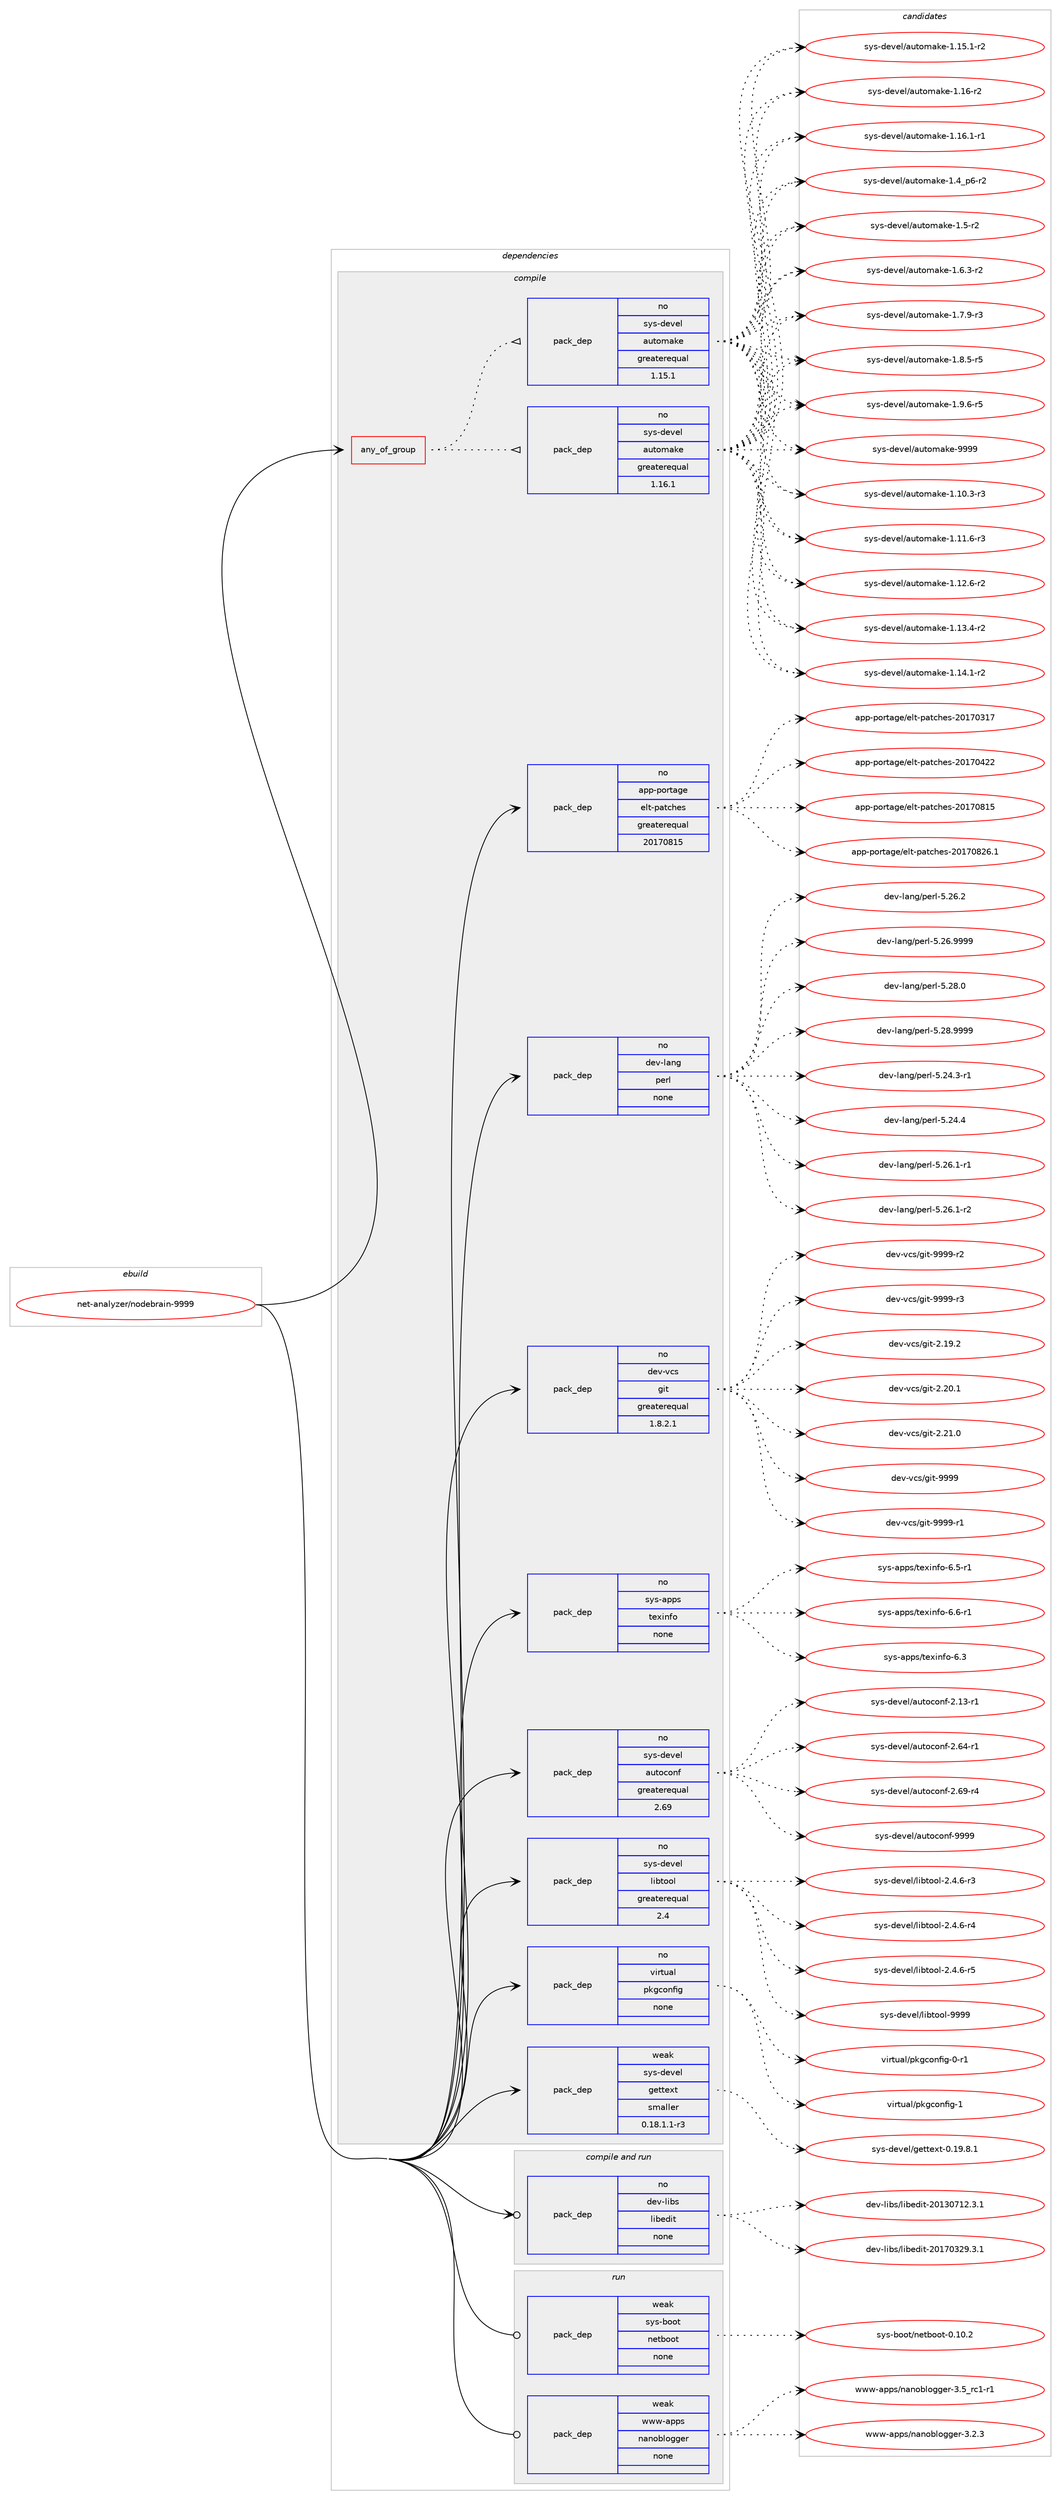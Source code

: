 digraph prolog {

# *************
# Graph options
# *************

newrank=true;
concentrate=true;
compound=true;
graph [rankdir=LR,fontname=Helvetica,fontsize=10,ranksep=1.5];#, ranksep=2.5, nodesep=0.2];
edge  [arrowhead=vee];
node  [fontname=Helvetica,fontsize=10];

# **********
# The ebuild
# **********

subgraph cluster_leftcol {
color=gray;
rank=same;
label=<<i>ebuild</i>>;
id [label="net-analyzer/nodebrain-9999", color=red, width=4, href="../net-analyzer/nodebrain-9999.svg"];
}

# ****************
# The dependencies
# ****************

subgraph cluster_midcol {
color=gray;
label=<<i>dependencies</i>>;
subgraph cluster_compile {
fillcolor="#eeeeee";
style=filled;
label=<<i>compile</i>>;
subgraph any25842 {
dependency1646138 [label=<<TABLE BORDER="0" CELLBORDER="1" CELLSPACING="0" CELLPADDING="4"><TR><TD CELLPADDING="10">any_of_group</TD></TR></TABLE>>, shape=none, color=red];subgraph pack1177041 {
dependency1646139 [label=<<TABLE BORDER="0" CELLBORDER="1" CELLSPACING="0" CELLPADDING="4" WIDTH="220"><TR><TD ROWSPAN="6" CELLPADDING="30">pack_dep</TD></TR><TR><TD WIDTH="110">no</TD></TR><TR><TD>sys-devel</TD></TR><TR><TD>automake</TD></TR><TR><TD>greaterequal</TD></TR><TR><TD>1.16.1</TD></TR></TABLE>>, shape=none, color=blue];
}
dependency1646138:e -> dependency1646139:w [weight=20,style="dotted",arrowhead="oinv"];
subgraph pack1177042 {
dependency1646140 [label=<<TABLE BORDER="0" CELLBORDER="1" CELLSPACING="0" CELLPADDING="4" WIDTH="220"><TR><TD ROWSPAN="6" CELLPADDING="30">pack_dep</TD></TR><TR><TD WIDTH="110">no</TD></TR><TR><TD>sys-devel</TD></TR><TR><TD>automake</TD></TR><TR><TD>greaterequal</TD></TR><TR><TD>1.15.1</TD></TR></TABLE>>, shape=none, color=blue];
}
dependency1646138:e -> dependency1646140:w [weight=20,style="dotted",arrowhead="oinv"];
}
id:e -> dependency1646138:w [weight=20,style="solid",arrowhead="vee"];
subgraph pack1177043 {
dependency1646141 [label=<<TABLE BORDER="0" CELLBORDER="1" CELLSPACING="0" CELLPADDING="4" WIDTH="220"><TR><TD ROWSPAN="6" CELLPADDING="30">pack_dep</TD></TR><TR><TD WIDTH="110">no</TD></TR><TR><TD>app-portage</TD></TR><TR><TD>elt-patches</TD></TR><TR><TD>greaterequal</TD></TR><TR><TD>20170815</TD></TR></TABLE>>, shape=none, color=blue];
}
id:e -> dependency1646141:w [weight=20,style="solid",arrowhead="vee"];
subgraph pack1177044 {
dependency1646142 [label=<<TABLE BORDER="0" CELLBORDER="1" CELLSPACING="0" CELLPADDING="4" WIDTH="220"><TR><TD ROWSPAN="6" CELLPADDING="30">pack_dep</TD></TR><TR><TD WIDTH="110">no</TD></TR><TR><TD>dev-lang</TD></TR><TR><TD>perl</TD></TR><TR><TD>none</TD></TR><TR><TD></TD></TR></TABLE>>, shape=none, color=blue];
}
id:e -> dependency1646142:w [weight=20,style="solid",arrowhead="vee"];
subgraph pack1177045 {
dependency1646143 [label=<<TABLE BORDER="0" CELLBORDER="1" CELLSPACING="0" CELLPADDING="4" WIDTH="220"><TR><TD ROWSPAN="6" CELLPADDING="30">pack_dep</TD></TR><TR><TD WIDTH="110">no</TD></TR><TR><TD>dev-vcs</TD></TR><TR><TD>git</TD></TR><TR><TD>greaterequal</TD></TR><TR><TD>1.8.2.1</TD></TR></TABLE>>, shape=none, color=blue];
}
id:e -> dependency1646143:w [weight=20,style="solid",arrowhead="vee"];
subgraph pack1177046 {
dependency1646144 [label=<<TABLE BORDER="0" CELLBORDER="1" CELLSPACING="0" CELLPADDING="4" WIDTH="220"><TR><TD ROWSPAN="6" CELLPADDING="30">pack_dep</TD></TR><TR><TD WIDTH="110">no</TD></TR><TR><TD>sys-apps</TD></TR><TR><TD>texinfo</TD></TR><TR><TD>none</TD></TR><TR><TD></TD></TR></TABLE>>, shape=none, color=blue];
}
id:e -> dependency1646144:w [weight=20,style="solid",arrowhead="vee"];
subgraph pack1177047 {
dependency1646145 [label=<<TABLE BORDER="0" CELLBORDER="1" CELLSPACING="0" CELLPADDING="4" WIDTH="220"><TR><TD ROWSPAN="6" CELLPADDING="30">pack_dep</TD></TR><TR><TD WIDTH="110">no</TD></TR><TR><TD>sys-devel</TD></TR><TR><TD>autoconf</TD></TR><TR><TD>greaterequal</TD></TR><TR><TD>2.69</TD></TR></TABLE>>, shape=none, color=blue];
}
id:e -> dependency1646145:w [weight=20,style="solid",arrowhead="vee"];
subgraph pack1177048 {
dependency1646146 [label=<<TABLE BORDER="0" CELLBORDER="1" CELLSPACING="0" CELLPADDING="4" WIDTH="220"><TR><TD ROWSPAN="6" CELLPADDING="30">pack_dep</TD></TR><TR><TD WIDTH="110">no</TD></TR><TR><TD>sys-devel</TD></TR><TR><TD>libtool</TD></TR><TR><TD>greaterequal</TD></TR><TR><TD>2.4</TD></TR></TABLE>>, shape=none, color=blue];
}
id:e -> dependency1646146:w [weight=20,style="solid",arrowhead="vee"];
subgraph pack1177049 {
dependency1646147 [label=<<TABLE BORDER="0" CELLBORDER="1" CELLSPACING="0" CELLPADDING="4" WIDTH="220"><TR><TD ROWSPAN="6" CELLPADDING="30">pack_dep</TD></TR><TR><TD WIDTH="110">no</TD></TR><TR><TD>virtual</TD></TR><TR><TD>pkgconfig</TD></TR><TR><TD>none</TD></TR><TR><TD></TD></TR></TABLE>>, shape=none, color=blue];
}
id:e -> dependency1646147:w [weight=20,style="solid",arrowhead="vee"];
subgraph pack1177050 {
dependency1646148 [label=<<TABLE BORDER="0" CELLBORDER="1" CELLSPACING="0" CELLPADDING="4" WIDTH="220"><TR><TD ROWSPAN="6" CELLPADDING="30">pack_dep</TD></TR><TR><TD WIDTH="110">weak</TD></TR><TR><TD>sys-devel</TD></TR><TR><TD>gettext</TD></TR><TR><TD>smaller</TD></TR><TR><TD>0.18.1.1-r3</TD></TR></TABLE>>, shape=none, color=blue];
}
id:e -> dependency1646148:w [weight=20,style="solid",arrowhead="vee"];
}
subgraph cluster_compileandrun {
fillcolor="#eeeeee";
style=filled;
label=<<i>compile and run</i>>;
subgraph pack1177051 {
dependency1646149 [label=<<TABLE BORDER="0" CELLBORDER="1" CELLSPACING="0" CELLPADDING="4" WIDTH="220"><TR><TD ROWSPAN="6" CELLPADDING="30">pack_dep</TD></TR><TR><TD WIDTH="110">no</TD></TR><TR><TD>dev-libs</TD></TR><TR><TD>libedit</TD></TR><TR><TD>none</TD></TR><TR><TD></TD></TR></TABLE>>, shape=none, color=blue];
}
id:e -> dependency1646149:w [weight=20,style="solid",arrowhead="odotvee"];
}
subgraph cluster_run {
fillcolor="#eeeeee";
style=filled;
label=<<i>run</i>>;
subgraph pack1177052 {
dependency1646150 [label=<<TABLE BORDER="0" CELLBORDER="1" CELLSPACING="0" CELLPADDING="4" WIDTH="220"><TR><TD ROWSPAN="6" CELLPADDING="30">pack_dep</TD></TR><TR><TD WIDTH="110">weak</TD></TR><TR><TD>sys-boot</TD></TR><TR><TD>netboot</TD></TR><TR><TD>none</TD></TR><TR><TD></TD></TR></TABLE>>, shape=none, color=blue];
}
id:e -> dependency1646150:w [weight=20,style="solid",arrowhead="odot"];
subgraph pack1177053 {
dependency1646151 [label=<<TABLE BORDER="0" CELLBORDER="1" CELLSPACING="0" CELLPADDING="4" WIDTH="220"><TR><TD ROWSPAN="6" CELLPADDING="30">pack_dep</TD></TR><TR><TD WIDTH="110">weak</TD></TR><TR><TD>www-apps</TD></TR><TR><TD>nanoblogger</TD></TR><TR><TD>none</TD></TR><TR><TD></TD></TR></TABLE>>, shape=none, color=blue];
}
id:e -> dependency1646151:w [weight=20,style="solid",arrowhead="odot"];
}
}

# **************
# The candidates
# **************

subgraph cluster_choices {
rank=same;
color=gray;
label=<<i>candidates</i>>;

subgraph choice1177041 {
color=black;
nodesep=1;
choice11512111545100101118101108479711711611110997107101454946494846514511451 [label="sys-devel/automake-1.10.3-r3", color=red, width=4,href="../sys-devel/automake-1.10.3-r3.svg"];
choice11512111545100101118101108479711711611110997107101454946494946544511451 [label="sys-devel/automake-1.11.6-r3", color=red, width=4,href="../sys-devel/automake-1.11.6-r3.svg"];
choice11512111545100101118101108479711711611110997107101454946495046544511450 [label="sys-devel/automake-1.12.6-r2", color=red, width=4,href="../sys-devel/automake-1.12.6-r2.svg"];
choice11512111545100101118101108479711711611110997107101454946495146524511450 [label="sys-devel/automake-1.13.4-r2", color=red, width=4,href="../sys-devel/automake-1.13.4-r2.svg"];
choice11512111545100101118101108479711711611110997107101454946495246494511450 [label="sys-devel/automake-1.14.1-r2", color=red, width=4,href="../sys-devel/automake-1.14.1-r2.svg"];
choice11512111545100101118101108479711711611110997107101454946495346494511450 [label="sys-devel/automake-1.15.1-r2", color=red, width=4,href="../sys-devel/automake-1.15.1-r2.svg"];
choice1151211154510010111810110847971171161111099710710145494649544511450 [label="sys-devel/automake-1.16-r2", color=red, width=4,href="../sys-devel/automake-1.16-r2.svg"];
choice11512111545100101118101108479711711611110997107101454946495446494511449 [label="sys-devel/automake-1.16.1-r1", color=red, width=4,href="../sys-devel/automake-1.16.1-r1.svg"];
choice115121115451001011181011084797117116111109971071014549465295112544511450 [label="sys-devel/automake-1.4_p6-r2", color=red, width=4,href="../sys-devel/automake-1.4_p6-r2.svg"];
choice11512111545100101118101108479711711611110997107101454946534511450 [label="sys-devel/automake-1.5-r2", color=red, width=4,href="../sys-devel/automake-1.5-r2.svg"];
choice115121115451001011181011084797117116111109971071014549465446514511450 [label="sys-devel/automake-1.6.3-r2", color=red, width=4,href="../sys-devel/automake-1.6.3-r2.svg"];
choice115121115451001011181011084797117116111109971071014549465546574511451 [label="sys-devel/automake-1.7.9-r3", color=red, width=4,href="../sys-devel/automake-1.7.9-r3.svg"];
choice115121115451001011181011084797117116111109971071014549465646534511453 [label="sys-devel/automake-1.8.5-r5", color=red, width=4,href="../sys-devel/automake-1.8.5-r5.svg"];
choice115121115451001011181011084797117116111109971071014549465746544511453 [label="sys-devel/automake-1.9.6-r5", color=red, width=4,href="../sys-devel/automake-1.9.6-r5.svg"];
choice115121115451001011181011084797117116111109971071014557575757 [label="sys-devel/automake-9999", color=red, width=4,href="../sys-devel/automake-9999.svg"];
dependency1646139:e -> choice11512111545100101118101108479711711611110997107101454946494846514511451:w [style=dotted,weight="100"];
dependency1646139:e -> choice11512111545100101118101108479711711611110997107101454946494946544511451:w [style=dotted,weight="100"];
dependency1646139:e -> choice11512111545100101118101108479711711611110997107101454946495046544511450:w [style=dotted,weight="100"];
dependency1646139:e -> choice11512111545100101118101108479711711611110997107101454946495146524511450:w [style=dotted,weight="100"];
dependency1646139:e -> choice11512111545100101118101108479711711611110997107101454946495246494511450:w [style=dotted,weight="100"];
dependency1646139:e -> choice11512111545100101118101108479711711611110997107101454946495346494511450:w [style=dotted,weight="100"];
dependency1646139:e -> choice1151211154510010111810110847971171161111099710710145494649544511450:w [style=dotted,weight="100"];
dependency1646139:e -> choice11512111545100101118101108479711711611110997107101454946495446494511449:w [style=dotted,weight="100"];
dependency1646139:e -> choice115121115451001011181011084797117116111109971071014549465295112544511450:w [style=dotted,weight="100"];
dependency1646139:e -> choice11512111545100101118101108479711711611110997107101454946534511450:w [style=dotted,weight="100"];
dependency1646139:e -> choice115121115451001011181011084797117116111109971071014549465446514511450:w [style=dotted,weight="100"];
dependency1646139:e -> choice115121115451001011181011084797117116111109971071014549465546574511451:w [style=dotted,weight="100"];
dependency1646139:e -> choice115121115451001011181011084797117116111109971071014549465646534511453:w [style=dotted,weight="100"];
dependency1646139:e -> choice115121115451001011181011084797117116111109971071014549465746544511453:w [style=dotted,weight="100"];
dependency1646139:e -> choice115121115451001011181011084797117116111109971071014557575757:w [style=dotted,weight="100"];
}
subgraph choice1177042 {
color=black;
nodesep=1;
choice11512111545100101118101108479711711611110997107101454946494846514511451 [label="sys-devel/automake-1.10.3-r3", color=red, width=4,href="../sys-devel/automake-1.10.3-r3.svg"];
choice11512111545100101118101108479711711611110997107101454946494946544511451 [label="sys-devel/automake-1.11.6-r3", color=red, width=4,href="../sys-devel/automake-1.11.6-r3.svg"];
choice11512111545100101118101108479711711611110997107101454946495046544511450 [label="sys-devel/automake-1.12.6-r2", color=red, width=4,href="../sys-devel/automake-1.12.6-r2.svg"];
choice11512111545100101118101108479711711611110997107101454946495146524511450 [label="sys-devel/automake-1.13.4-r2", color=red, width=4,href="../sys-devel/automake-1.13.4-r2.svg"];
choice11512111545100101118101108479711711611110997107101454946495246494511450 [label="sys-devel/automake-1.14.1-r2", color=red, width=4,href="../sys-devel/automake-1.14.1-r2.svg"];
choice11512111545100101118101108479711711611110997107101454946495346494511450 [label="sys-devel/automake-1.15.1-r2", color=red, width=4,href="../sys-devel/automake-1.15.1-r2.svg"];
choice1151211154510010111810110847971171161111099710710145494649544511450 [label="sys-devel/automake-1.16-r2", color=red, width=4,href="../sys-devel/automake-1.16-r2.svg"];
choice11512111545100101118101108479711711611110997107101454946495446494511449 [label="sys-devel/automake-1.16.1-r1", color=red, width=4,href="../sys-devel/automake-1.16.1-r1.svg"];
choice115121115451001011181011084797117116111109971071014549465295112544511450 [label="sys-devel/automake-1.4_p6-r2", color=red, width=4,href="../sys-devel/automake-1.4_p6-r2.svg"];
choice11512111545100101118101108479711711611110997107101454946534511450 [label="sys-devel/automake-1.5-r2", color=red, width=4,href="../sys-devel/automake-1.5-r2.svg"];
choice115121115451001011181011084797117116111109971071014549465446514511450 [label="sys-devel/automake-1.6.3-r2", color=red, width=4,href="../sys-devel/automake-1.6.3-r2.svg"];
choice115121115451001011181011084797117116111109971071014549465546574511451 [label="sys-devel/automake-1.7.9-r3", color=red, width=4,href="../sys-devel/automake-1.7.9-r3.svg"];
choice115121115451001011181011084797117116111109971071014549465646534511453 [label="sys-devel/automake-1.8.5-r5", color=red, width=4,href="../sys-devel/automake-1.8.5-r5.svg"];
choice115121115451001011181011084797117116111109971071014549465746544511453 [label="sys-devel/automake-1.9.6-r5", color=red, width=4,href="../sys-devel/automake-1.9.6-r5.svg"];
choice115121115451001011181011084797117116111109971071014557575757 [label="sys-devel/automake-9999", color=red, width=4,href="../sys-devel/automake-9999.svg"];
dependency1646140:e -> choice11512111545100101118101108479711711611110997107101454946494846514511451:w [style=dotted,weight="100"];
dependency1646140:e -> choice11512111545100101118101108479711711611110997107101454946494946544511451:w [style=dotted,weight="100"];
dependency1646140:e -> choice11512111545100101118101108479711711611110997107101454946495046544511450:w [style=dotted,weight="100"];
dependency1646140:e -> choice11512111545100101118101108479711711611110997107101454946495146524511450:w [style=dotted,weight="100"];
dependency1646140:e -> choice11512111545100101118101108479711711611110997107101454946495246494511450:w [style=dotted,weight="100"];
dependency1646140:e -> choice11512111545100101118101108479711711611110997107101454946495346494511450:w [style=dotted,weight="100"];
dependency1646140:e -> choice1151211154510010111810110847971171161111099710710145494649544511450:w [style=dotted,weight="100"];
dependency1646140:e -> choice11512111545100101118101108479711711611110997107101454946495446494511449:w [style=dotted,weight="100"];
dependency1646140:e -> choice115121115451001011181011084797117116111109971071014549465295112544511450:w [style=dotted,weight="100"];
dependency1646140:e -> choice11512111545100101118101108479711711611110997107101454946534511450:w [style=dotted,weight="100"];
dependency1646140:e -> choice115121115451001011181011084797117116111109971071014549465446514511450:w [style=dotted,weight="100"];
dependency1646140:e -> choice115121115451001011181011084797117116111109971071014549465546574511451:w [style=dotted,weight="100"];
dependency1646140:e -> choice115121115451001011181011084797117116111109971071014549465646534511453:w [style=dotted,weight="100"];
dependency1646140:e -> choice115121115451001011181011084797117116111109971071014549465746544511453:w [style=dotted,weight="100"];
dependency1646140:e -> choice115121115451001011181011084797117116111109971071014557575757:w [style=dotted,weight="100"];
}
subgraph choice1177043 {
color=black;
nodesep=1;
choice97112112451121111141169710310147101108116451129711699104101115455048495548514955 [label="app-portage/elt-patches-20170317", color=red, width=4,href="../app-portage/elt-patches-20170317.svg"];
choice97112112451121111141169710310147101108116451129711699104101115455048495548525050 [label="app-portage/elt-patches-20170422", color=red, width=4,href="../app-portage/elt-patches-20170422.svg"];
choice97112112451121111141169710310147101108116451129711699104101115455048495548564953 [label="app-portage/elt-patches-20170815", color=red, width=4,href="../app-portage/elt-patches-20170815.svg"];
choice971121124511211111411697103101471011081164511297116991041011154550484955485650544649 [label="app-portage/elt-patches-20170826.1", color=red, width=4,href="../app-portage/elt-patches-20170826.1.svg"];
dependency1646141:e -> choice97112112451121111141169710310147101108116451129711699104101115455048495548514955:w [style=dotted,weight="100"];
dependency1646141:e -> choice97112112451121111141169710310147101108116451129711699104101115455048495548525050:w [style=dotted,weight="100"];
dependency1646141:e -> choice97112112451121111141169710310147101108116451129711699104101115455048495548564953:w [style=dotted,weight="100"];
dependency1646141:e -> choice971121124511211111411697103101471011081164511297116991041011154550484955485650544649:w [style=dotted,weight="100"];
}
subgraph choice1177044 {
color=black;
nodesep=1;
choice100101118451089711010347112101114108455346505246514511449 [label="dev-lang/perl-5.24.3-r1", color=red, width=4,href="../dev-lang/perl-5.24.3-r1.svg"];
choice10010111845108971101034711210111410845534650524652 [label="dev-lang/perl-5.24.4", color=red, width=4,href="../dev-lang/perl-5.24.4.svg"];
choice100101118451089711010347112101114108455346505446494511449 [label="dev-lang/perl-5.26.1-r1", color=red, width=4,href="../dev-lang/perl-5.26.1-r1.svg"];
choice100101118451089711010347112101114108455346505446494511450 [label="dev-lang/perl-5.26.1-r2", color=red, width=4,href="../dev-lang/perl-5.26.1-r2.svg"];
choice10010111845108971101034711210111410845534650544650 [label="dev-lang/perl-5.26.2", color=red, width=4,href="../dev-lang/perl-5.26.2.svg"];
choice10010111845108971101034711210111410845534650544657575757 [label="dev-lang/perl-5.26.9999", color=red, width=4,href="../dev-lang/perl-5.26.9999.svg"];
choice10010111845108971101034711210111410845534650564648 [label="dev-lang/perl-5.28.0", color=red, width=4,href="../dev-lang/perl-5.28.0.svg"];
choice10010111845108971101034711210111410845534650564657575757 [label="dev-lang/perl-5.28.9999", color=red, width=4,href="../dev-lang/perl-5.28.9999.svg"];
dependency1646142:e -> choice100101118451089711010347112101114108455346505246514511449:w [style=dotted,weight="100"];
dependency1646142:e -> choice10010111845108971101034711210111410845534650524652:w [style=dotted,weight="100"];
dependency1646142:e -> choice100101118451089711010347112101114108455346505446494511449:w [style=dotted,weight="100"];
dependency1646142:e -> choice100101118451089711010347112101114108455346505446494511450:w [style=dotted,weight="100"];
dependency1646142:e -> choice10010111845108971101034711210111410845534650544650:w [style=dotted,weight="100"];
dependency1646142:e -> choice10010111845108971101034711210111410845534650544657575757:w [style=dotted,weight="100"];
dependency1646142:e -> choice10010111845108971101034711210111410845534650564648:w [style=dotted,weight="100"];
dependency1646142:e -> choice10010111845108971101034711210111410845534650564657575757:w [style=dotted,weight="100"];
}
subgraph choice1177045 {
color=black;
nodesep=1;
choice10010111845118991154710310511645504649574650 [label="dev-vcs/git-2.19.2", color=red, width=4,href="../dev-vcs/git-2.19.2.svg"];
choice10010111845118991154710310511645504650484649 [label="dev-vcs/git-2.20.1", color=red, width=4,href="../dev-vcs/git-2.20.1.svg"];
choice10010111845118991154710310511645504650494648 [label="dev-vcs/git-2.21.0", color=red, width=4,href="../dev-vcs/git-2.21.0.svg"];
choice1001011184511899115471031051164557575757 [label="dev-vcs/git-9999", color=red, width=4,href="../dev-vcs/git-9999.svg"];
choice10010111845118991154710310511645575757574511449 [label="dev-vcs/git-9999-r1", color=red, width=4,href="../dev-vcs/git-9999-r1.svg"];
choice10010111845118991154710310511645575757574511450 [label="dev-vcs/git-9999-r2", color=red, width=4,href="../dev-vcs/git-9999-r2.svg"];
choice10010111845118991154710310511645575757574511451 [label="dev-vcs/git-9999-r3", color=red, width=4,href="../dev-vcs/git-9999-r3.svg"];
dependency1646143:e -> choice10010111845118991154710310511645504649574650:w [style=dotted,weight="100"];
dependency1646143:e -> choice10010111845118991154710310511645504650484649:w [style=dotted,weight="100"];
dependency1646143:e -> choice10010111845118991154710310511645504650494648:w [style=dotted,weight="100"];
dependency1646143:e -> choice1001011184511899115471031051164557575757:w [style=dotted,weight="100"];
dependency1646143:e -> choice10010111845118991154710310511645575757574511449:w [style=dotted,weight="100"];
dependency1646143:e -> choice10010111845118991154710310511645575757574511450:w [style=dotted,weight="100"];
dependency1646143:e -> choice10010111845118991154710310511645575757574511451:w [style=dotted,weight="100"];
}
subgraph choice1177046 {
color=black;
nodesep=1;
choice11512111545971121121154711610112010511010211145544651 [label="sys-apps/texinfo-6.3", color=red, width=4,href="../sys-apps/texinfo-6.3.svg"];
choice115121115459711211211547116101120105110102111455446534511449 [label="sys-apps/texinfo-6.5-r1", color=red, width=4,href="../sys-apps/texinfo-6.5-r1.svg"];
choice115121115459711211211547116101120105110102111455446544511449 [label="sys-apps/texinfo-6.6-r1", color=red, width=4,href="../sys-apps/texinfo-6.6-r1.svg"];
dependency1646144:e -> choice11512111545971121121154711610112010511010211145544651:w [style=dotted,weight="100"];
dependency1646144:e -> choice115121115459711211211547116101120105110102111455446534511449:w [style=dotted,weight="100"];
dependency1646144:e -> choice115121115459711211211547116101120105110102111455446544511449:w [style=dotted,weight="100"];
}
subgraph choice1177047 {
color=black;
nodesep=1;
choice1151211154510010111810110847971171161119911111010245504649514511449 [label="sys-devel/autoconf-2.13-r1", color=red, width=4,href="../sys-devel/autoconf-2.13-r1.svg"];
choice1151211154510010111810110847971171161119911111010245504654524511449 [label="sys-devel/autoconf-2.64-r1", color=red, width=4,href="../sys-devel/autoconf-2.64-r1.svg"];
choice1151211154510010111810110847971171161119911111010245504654574511452 [label="sys-devel/autoconf-2.69-r4", color=red, width=4,href="../sys-devel/autoconf-2.69-r4.svg"];
choice115121115451001011181011084797117116111991111101024557575757 [label="sys-devel/autoconf-9999", color=red, width=4,href="../sys-devel/autoconf-9999.svg"];
dependency1646145:e -> choice1151211154510010111810110847971171161119911111010245504649514511449:w [style=dotted,weight="100"];
dependency1646145:e -> choice1151211154510010111810110847971171161119911111010245504654524511449:w [style=dotted,weight="100"];
dependency1646145:e -> choice1151211154510010111810110847971171161119911111010245504654574511452:w [style=dotted,weight="100"];
dependency1646145:e -> choice115121115451001011181011084797117116111991111101024557575757:w [style=dotted,weight="100"];
}
subgraph choice1177048 {
color=black;
nodesep=1;
choice1151211154510010111810110847108105981161111111084550465246544511451 [label="sys-devel/libtool-2.4.6-r3", color=red, width=4,href="../sys-devel/libtool-2.4.6-r3.svg"];
choice1151211154510010111810110847108105981161111111084550465246544511452 [label="sys-devel/libtool-2.4.6-r4", color=red, width=4,href="../sys-devel/libtool-2.4.6-r4.svg"];
choice1151211154510010111810110847108105981161111111084550465246544511453 [label="sys-devel/libtool-2.4.6-r5", color=red, width=4,href="../sys-devel/libtool-2.4.6-r5.svg"];
choice1151211154510010111810110847108105981161111111084557575757 [label="sys-devel/libtool-9999", color=red, width=4,href="../sys-devel/libtool-9999.svg"];
dependency1646146:e -> choice1151211154510010111810110847108105981161111111084550465246544511451:w [style=dotted,weight="100"];
dependency1646146:e -> choice1151211154510010111810110847108105981161111111084550465246544511452:w [style=dotted,weight="100"];
dependency1646146:e -> choice1151211154510010111810110847108105981161111111084550465246544511453:w [style=dotted,weight="100"];
dependency1646146:e -> choice1151211154510010111810110847108105981161111111084557575757:w [style=dotted,weight="100"];
}
subgraph choice1177049 {
color=black;
nodesep=1;
choice11810511411611797108471121071039911111010210510345484511449 [label="virtual/pkgconfig-0-r1", color=red, width=4,href="../virtual/pkgconfig-0-r1.svg"];
choice1181051141161179710847112107103991111101021051034549 [label="virtual/pkgconfig-1", color=red, width=4,href="../virtual/pkgconfig-1.svg"];
dependency1646147:e -> choice11810511411611797108471121071039911111010210510345484511449:w [style=dotted,weight="100"];
dependency1646147:e -> choice1181051141161179710847112107103991111101021051034549:w [style=dotted,weight="100"];
}
subgraph choice1177050 {
color=black;
nodesep=1;
choice1151211154510010111810110847103101116116101120116454846495746564649 [label="sys-devel/gettext-0.19.8.1", color=red, width=4,href="../sys-devel/gettext-0.19.8.1.svg"];
dependency1646148:e -> choice1151211154510010111810110847103101116116101120116454846495746564649:w [style=dotted,weight="100"];
}
subgraph choice1177051 {
color=black;
nodesep=1;
choice1001011184510810598115471081059810110010511645504849514855495046514649 [label="dev-libs/libedit-20130712.3.1", color=red, width=4,href="../dev-libs/libedit-20130712.3.1.svg"];
choice1001011184510810598115471081059810110010511645504849554851505746514649 [label="dev-libs/libedit-20170329.3.1", color=red, width=4,href="../dev-libs/libedit-20170329.3.1.svg"];
dependency1646149:e -> choice1001011184510810598115471081059810110010511645504849514855495046514649:w [style=dotted,weight="100"];
dependency1646149:e -> choice1001011184510810598115471081059810110010511645504849554851505746514649:w [style=dotted,weight="100"];
}
subgraph choice1177052 {
color=black;
nodesep=1;
choice1151211154598111111116471101011169811111111645484649484650 [label="sys-boot/netboot-0.10.2", color=red, width=4,href="../sys-boot/netboot-0.10.2.svg"];
dependency1646150:e -> choice1151211154598111111116471101011169811111111645484649484650:w [style=dotted,weight="100"];
}
subgraph choice1177053 {
color=black;
nodesep=1;
choice1191191194597112112115471109711011198108111103103101114455146504651 [label="www-apps/nanoblogger-3.2.3", color=red, width=4,href="../www-apps/nanoblogger-3.2.3.svg"];
choice1191191194597112112115471109711011198108111103103101114455146539511499494511449 [label="www-apps/nanoblogger-3.5_rc1-r1", color=red, width=4,href="../www-apps/nanoblogger-3.5_rc1-r1.svg"];
dependency1646151:e -> choice1191191194597112112115471109711011198108111103103101114455146504651:w [style=dotted,weight="100"];
dependency1646151:e -> choice1191191194597112112115471109711011198108111103103101114455146539511499494511449:w [style=dotted,weight="100"];
}
}

}
